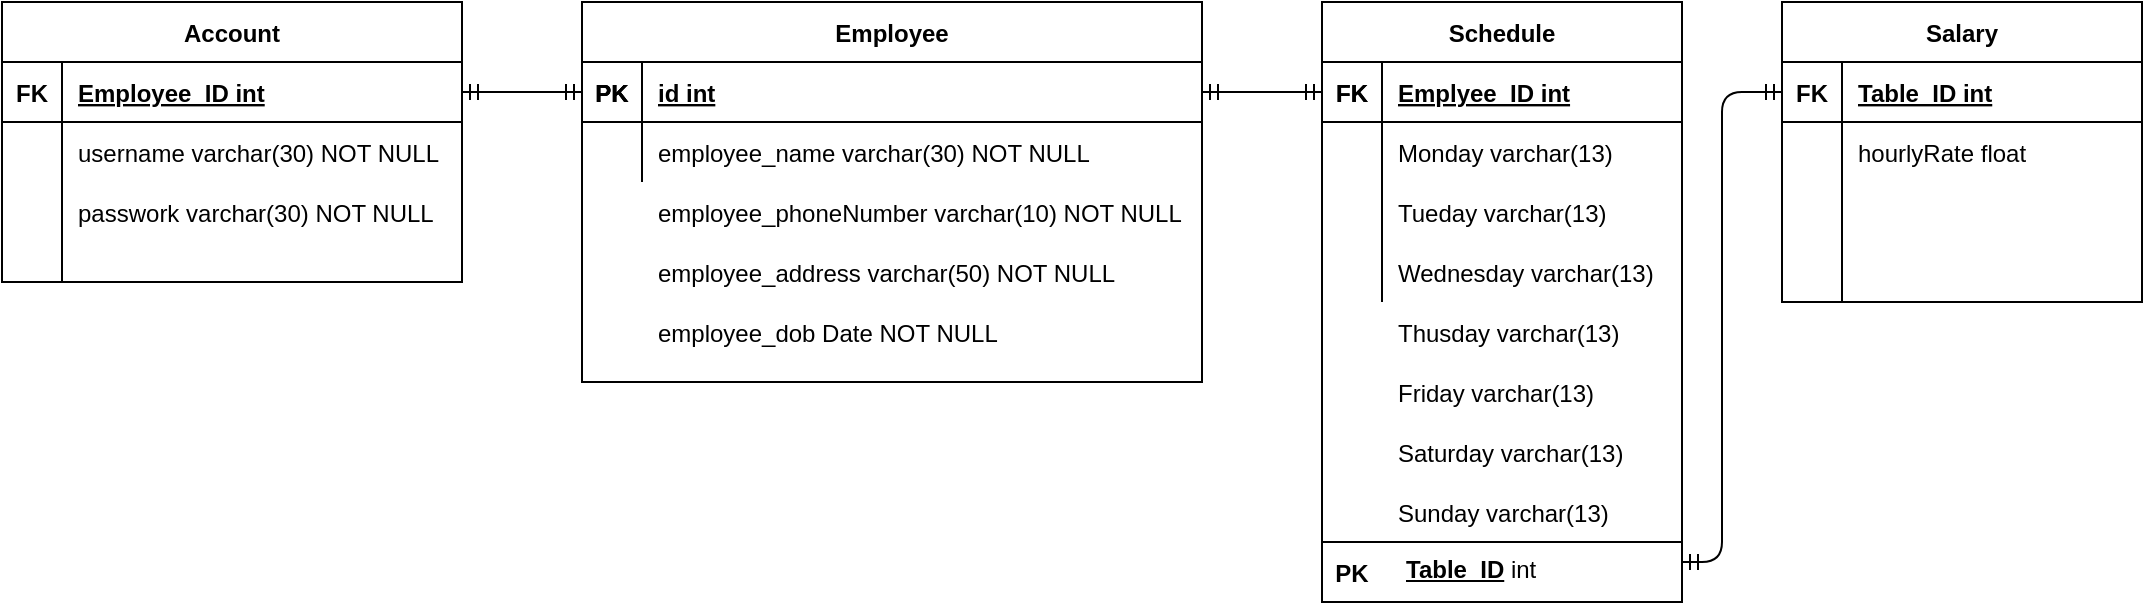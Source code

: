 <mxfile version="13.9.9" type="github">
  <diagram id="R2lEEEUBdFMjLlhIrx00" name="Page-1">
    <mxGraphModel dx="1888" dy="547" grid="1" gridSize="10" guides="1" tooltips="1" connect="1" arrows="1" fold="1" page="1" pageScale="1" pageWidth="850" pageHeight="1100" math="0" shadow="0" extFonts="Permanent Marker^https://fonts.googleapis.com/css?family=Permanent+Marker">
      <root>
        <mxCell id="0" />
        <mxCell id="1" parent="0" />
        <mxCell id="C-vyLk0tnHw3VtMMgP7b-23" value="Employee" style="shape=table;startSize=30;container=1;collapsible=1;childLayout=tableLayout;fixedRows=1;rowLines=0;fontStyle=1;align=center;resizeLast=1;" parent="1" vertex="1">
          <mxGeometry x="-20" y="120" width="310" height="190" as="geometry" />
        </mxCell>
        <mxCell id="C-vyLk0tnHw3VtMMgP7b-24" value="" style="shape=partialRectangle;collapsible=0;dropTarget=0;pointerEvents=0;fillColor=none;points=[[0,0.5],[1,0.5]];portConstraint=eastwest;top=0;left=0;right=0;bottom=1;" parent="C-vyLk0tnHw3VtMMgP7b-23" vertex="1">
          <mxGeometry y="30" width="310" height="30" as="geometry" />
        </mxCell>
        <mxCell id="C-vyLk0tnHw3VtMMgP7b-25" value="PK" style="shape=partialRectangle;overflow=hidden;connectable=0;fillColor=none;top=0;left=0;bottom=0;right=0;fontStyle=1;" parent="C-vyLk0tnHw3VtMMgP7b-24" vertex="1">
          <mxGeometry width="30" height="30" as="geometry" />
        </mxCell>
        <mxCell id="C-vyLk0tnHw3VtMMgP7b-26" value="id int" style="shape=partialRectangle;overflow=hidden;connectable=0;fillColor=none;top=0;left=0;bottom=0;right=0;align=left;spacingLeft=6;fontStyle=5;" parent="C-vyLk0tnHw3VtMMgP7b-24" vertex="1">
          <mxGeometry x="30" width="280" height="30" as="geometry" />
        </mxCell>
        <mxCell id="C-vyLk0tnHw3VtMMgP7b-27" value="" style="shape=partialRectangle;collapsible=0;dropTarget=0;pointerEvents=0;fillColor=none;points=[[0,0.5],[1,0.5]];portConstraint=eastwest;top=0;left=0;right=0;bottom=0;" parent="C-vyLk0tnHw3VtMMgP7b-23" vertex="1">
          <mxGeometry y="60" width="310" height="30" as="geometry" />
        </mxCell>
        <mxCell id="C-vyLk0tnHw3VtMMgP7b-28" value="" style="shape=partialRectangle;overflow=hidden;connectable=0;fillColor=none;top=0;left=0;bottom=0;right=0;" parent="C-vyLk0tnHw3VtMMgP7b-27" vertex="1">
          <mxGeometry width="30" height="30" as="geometry" />
        </mxCell>
        <mxCell id="C-vyLk0tnHw3VtMMgP7b-29" value="employee_name varchar(30) NOT NULL" style="shape=partialRectangle;overflow=hidden;connectable=0;fillColor=none;top=0;left=0;bottom=0;right=0;align=left;spacingLeft=6;" parent="C-vyLk0tnHw3VtMMgP7b-27" vertex="1">
          <mxGeometry x="30" width="280" height="30" as="geometry" />
        </mxCell>
        <mxCell id="t9ZuwWE9Nf1TYpsRSGS5-1" value="employee_phoneNumber varchar(10) NOT NULL" style="shape=partialRectangle;overflow=hidden;connectable=0;fillColor=none;top=0;left=0;bottom=0;right=0;align=left;spacingLeft=6;" parent="1" vertex="1">
          <mxGeometry x="10" y="210" width="280" height="30" as="geometry" />
        </mxCell>
        <mxCell id="t9ZuwWE9Nf1TYpsRSGS5-2" value="employee_address varchar(50) NOT NULL" style="shape=partialRectangle;overflow=hidden;connectable=0;fillColor=none;top=0;left=0;bottom=0;right=0;align=left;spacingLeft=6;" parent="1" vertex="1">
          <mxGeometry x="10" y="240" width="300" height="30" as="geometry" />
        </mxCell>
        <mxCell id="t9ZuwWE9Nf1TYpsRSGS5-3" value="employee_dob Date NOT NULL" style="shape=partialRectangle;overflow=hidden;connectable=0;fillColor=none;top=0;left=0;bottom=0;right=0;align=left;spacingLeft=6;" parent="1" vertex="1">
          <mxGeometry x="10" y="270" width="300" height="30" as="geometry" />
        </mxCell>
        <mxCell id="t9ZuwWE9Nf1TYpsRSGS5-4" value="Account" style="shape=table;startSize=30;container=1;collapsible=1;childLayout=tableLayout;fixedRows=1;rowLines=0;fontStyle=1;align=center;resizeLast=1;" parent="1" vertex="1">
          <mxGeometry x="-310" y="120" width="230" height="140" as="geometry" />
        </mxCell>
        <mxCell id="t9ZuwWE9Nf1TYpsRSGS5-5" value="" style="shape=partialRectangle;collapsible=0;dropTarget=0;pointerEvents=0;fillColor=none;top=0;left=0;bottom=1;right=0;points=[[0,0.5],[1,0.5]];portConstraint=eastwest;" parent="t9ZuwWE9Nf1TYpsRSGS5-4" vertex="1">
          <mxGeometry y="30" width="230" height="30" as="geometry" />
        </mxCell>
        <mxCell id="t9ZuwWE9Nf1TYpsRSGS5-6" value="FK" style="shape=partialRectangle;connectable=0;fillColor=none;top=0;left=0;bottom=0;right=0;fontStyle=1;overflow=hidden;" parent="t9ZuwWE9Nf1TYpsRSGS5-5" vertex="1">
          <mxGeometry width="30" height="30" as="geometry" />
        </mxCell>
        <mxCell id="t9ZuwWE9Nf1TYpsRSGS5-7" value="Employee_ID int" style="shape=partialRectangle;connectable=0;fillColor=none;top=0;left=0;bottom=0;right=0;align=left;spacingLeft=6;fontStyle=5;overflow=hidden;" parent="t9ZuwWE9Nf1TYpsRSGS5-5" vertex="1">
          <mxGeometry x="30" width="200" height="30" as="geometry" />
        </mxCell>
        <mxCell id="t9ZuwWE9Nf1TYpsRSGS5-8" value="" style="shape=partialRectangle;collapsible=0;dropTarget=0;pointerEvents=0;fillColor=none;top=0;left=0;bottom=0;right=0;points=[[0,0.5],[1,0.5]];portConstraint=eastwest;" parent="t9ZuwWE9Nf1TYpsRSGS5-4" vertex="1">
          <mxGeometry y="60" width="230" height="30" as="geometry" />
        </mxCell>
        <mxCell id="t9ZuwWE9Nf1TYpsRSGS5-9" value="" style="shape=partialRectangle;connectable=0;fillColor=none;top=0;left=0;bottom=0;right=0;editable=1;overflow=hidden;" parent="t9ZuwWE9Nf1TYpsRSGS5-8" vertex="1">
          <mxGeometry width="30" height="30" as="geometry" />
        </mxCell>
        <mxCell id="t9ZuwWE9Nf1TYpsRSGS5-10" value="username varchar(30) NOT NULL" style="shape=partialRectangle;connectable=0;fillColor=none;top=0;left=0;bottom=0;right=0;align=left;spacingLeft=6;overflow=hidden;" parent="t9ZuwWE9Nf1TYpsRSGS5-8" vertex="1">
          <mxGeometry x="30" width="200" height="30" as="geometry" />
        </mxCell>
        <mxCell id="t9ZuwWE9Nf1TYpsRSGS5-11" value="" style="shape=partialRectangle;collapsible=0;dropTarget=0;pointerEvents=0;fillColor=none;top=0;left=0;bottom=0;right=0;points=[[0,0.5],[1,0.5]];portConstraint=eastwest;" parent="t9ZuwWE9Nf1TYpsRSGS5-4" vertex="1">
          <mxGeometry y="90" width="230" height="30" as="geometry" />
        </mxCell>
        <mxCell id="t9ZuwWE9Nf1TYpsRSGS5-12" value="" style="shape=partialRectangle;connectable=0;fillColor=none;top=0;left=0;bottom=0;right=0;editable=1;overflow=hidden;" parent="t9ZuwWE9Nf1TYpsRSGS5-11" vertex="1">
          <mxGeometry width="30" height="30" as="geometry" />
        </mxCell>
        <mxCell id="t9ZuwWE9Nf1TYpsRSGS5-13" value="passwork varchar(30) NOT NULL" style="shape=partialRectangle;connectable=0;fillColor=none;top=0;left=0;bottom=0;right=0;align=left;spacingLeft=6;overflow=hidden;" parent="t9ZuwWE9Nf1TYpsRSGS5-11" vertex="1">
          <mxGeometry x="30" width="200" height="30" as="geometry" />
        </mxCell>
        <mxCell id="t9ZuwWE9Nf1TYpsRSGS5-14" value="" style="shape=partialRectangle;collapsible=0;dropTarget=0;pointerEvents=0;fillColor=none;top=0;left=0;bottom=0;right=0;points=[[0,0.5],[1,0.5]];portConstraint=eastwest;" parent="t9ZuwWE9Nf1TYpsRSGS5-4" vertex="1">
          <mxGeometry y="120" width="230" height="20" as="geometry" />
        </mxCell>
        <mxCell id="t9ZuwWE9Nf1TYpsRSGS5-15" value="" style="shape=partialRectangle;connectable=0;fillColor=none;top=0;left=0;bottom=0;right=0;editable=1;overflow=hidden;" parent="t9ZuwWE9Nf1TYpsRSGS5-14" vertex="1">
          <mxGeometry width="30" height="20" as="geometry" />
        </mxCell>
        <mxCell id="t9ZuwWE9Nf1TYpsRSGS5-16" value="" style="shape=partialRectangle;connectable=0;fillColor=none;top=0;left=0;bottom=0;right=0;align=left;spacingLeft=6;overflow=hidden;" parent="t9ZuwWE9Nf1TYpsRSGS5-14" vertex="1">
          <mxGeometry x="30" width="200" height="20" as="geometry" />
        </mxCell>
        <mxCell id="t9ZuwWE9Nf1TYpsRSGS5-17" value="" style="edgeStyle=entityRelationEdgeStyle;fontSize=12;html=1;endArrow=ERmandOne;startArrow=ERmandOne;exitX=1;exitY=0.5;exitDx=0;exitDy=0;entryX=0;entryY=0.5;entryDx=0;entryDy=0;" parent="1" source="t9ZuwWE9Nf1TYpsRSGS5-5" target="C-vyLk0tnHw3VtMMgP7b-24" edge="1">
          <mxGeometry width="100" height="100" relative="1" as="geometry">
            <mxPoint x="-40" y="330" as="sourcePoint" />
            <mxPoint x="60" y="230" as="targetPoint" />
          </mxGeometry>
        </mxCell>
        <mxCell id="t9ZuwWE9Nf1TYpsRSGS5-21" value="Schedule" style="shape=table;startSize=30;container=1;collapsible=1;childLayout=tableLayout;fixedRows=1;rowLines=0;fontStyle=1;align=center;resizeLast=1;" parent="1" vertex="1">
          <mxGeometry x="350" y="120" width="180" height="300" as="geometry" />
        </mxCell>
        <mxCell id="t9ZuwWE9Nf1TYpsRSGS5-22" value="" style="shape=partialRectangle;collapsible=0;dropTarget=0;pointerEvents=0;fillColor=none;top=0;left=0;bottom=1;right=0;points=[[0,0.5],[1,0.5]];portConstraint=eastwest;" parent="t9ZuwWE9Nf1TYpsRSGS5-21" vertex="1">
          <mxGeometry y="30" width="180" height="30" as="geometry" />
        </mxCell>
        <mxCell id="t9ZuwWE9Nf1TYpsRSGS5-23" value="FK" style="shape=partialRectangle;connectable=0;fillColor=none;top=0;left=0;bottom=0;right=0;fontStyle=1;overflow=hidden;" parent="t9ZuwWE9Nf1TYpsRSGS5-22" vertex="1">
          <mxGeometry width="30" height="30" as="geometry" />
        </mxCell>
        <mxCell id="t9ZuwWE9Nf1TYpsRSGS5-24" value="Emplyee_ID int" style="shape=partialRectangle;connectable=0;fillColor=none;top=0;left=0;bottom=0;right=0;align=left;spacingLeft=6;fontStyle=5;overflow=hidden;" parent="t9ZuwWE9Nf1TYpsRSGS5-22" vertex="1">
          <mxGeometry x="30" width="150" height="30" as="geometry" />
        </mxCell>
        <mxCell id="t9ZuwWE9Nf1TYpsRSGS5-25" value="" style="shape=partialRectangle;collapsible=0;dropTarget=0;pointerEvents=0;fillColor=none;top=0;left=0;bottom=0;right=0;points=[[0,0.5],[1,0.5]];portConstraint=eastwest;" parent="t9ZuwWE9Nf1TYpsRSGS5-21" vertex="1">
          <mxGeometry y="60" width="180" height="30" as="geometry" />
        </mxCell>
        <mxCell id="t9ZuwWE9Nf1TYpsRSGS5-26" value="" style="shape=partialRectangle;connectable=0;fillColor=none;top=0;left=0;bottom=0;right=0;editable=1;overflow=hidden;" parent="t9ZuwWE9Nf1TYpsRSGS5-25" vertex="1">
          <mxGeometry width="30" height="30" as="geometry" />
        </mxCell>
        <mxCell id="t9ZuwWE9Nf1TYpsRSGS5-27" value="Monday varchar(13)" style="shape=partialRectangle;connectable=0;fillColor=none;top=0;left=0;bottom=0;right=0;align=left;spacingLeft=6;overflow=hidden;" parent="t9ZuwWE9Nf1TYpsRSGS5-25" vertex="1">
          <mxGeometry x="30" width="150" height="30" as="geometry" />
        </mxCell>
        <mxCell id="t9ZuwWE9Nf1TYpsRSGS5-28" value="" style="shape=partialRectangle;collapsible=0;dropTarget=0;pointerEvents=0;fillColor=none;top=0;left=0;bottom=0;right=0;points=[[0,0.5],[1,0.5]];portConstraint=eastwest;" parent="t9ZuwWE9Nf1TYpsRSGS5-21" vertex="1">
          <mxGeometry y="90" width="180" height="30" as="geometry" />
        </mxCell>
        <mxCell id="t9ZuwWE9Nf1TYpsRSGS5-29" value="" style="shape=partialRectangle;connectable=0;fillColor=none;top=0;left=0;bottom=0;right=0;editable=1;overflow=hidden;" parent="t9ZuwWE9Nf1TYpsRSGS5-28" vertex="1">
          <mxGeometry width="30" height="30" as="geometry" />
        </mxCell>
        <mxCell id="t9ZuwWE9Nf1TYpsRSGS5-30" value="Tueday varchar(13)" style="shape=partialRectangle;connectable=0;fillColor=none;top=0;left=0;bottom=0;right=0;align=left;spacingLeft=6;overflow=hidden;" parent="t9ZuwWE9Nf1TYpsRSGS5-28" vertex="1">
          <mxGeometry x="30" width="150" height="30" as="geometry" />
        </mxCell>
        <mxCell id="t9ZuwWE9Nf1TYpsRSGS5-31" value="" style="shape=partialRectangle;collapsible=0;dropTarget=0;pointerEvents=0;fillColor=none;top=0;left=0;bottom=0;right=0;points=[[0,0.5],[1,0.5]];portConstraint=eastwest;" parent="t9ZuwWE9Nf1TYpsRSGS5-21" vertex="1">
          <mxGeometry y="120" width="180" height="30" as="geometry" />
        </mxCell>
        <mxCell id="t9ZuwWE9Nf1TYpsRSGS5-32" value="" style="shape=partialRectangle;connectable=0;fillColor=none;top=0;left=0;bottom=0;right=0;editable=1;overflow=hidden;" parent="t9ZuwWE9Nf1TYpsRSGS5-31" vertex="1">
          <mxGeometry width="30" height="30" as="geometry" />
        </mxCell>
        <mxCell id="t9ZuwWE9Nf1TYpsRSGS5-33" value="Wednesday varchar(13)" style="shape=partialRectangle;connectable=0;fillColor=none;top=0;left=0;bottom=0;right=0;align=left;spacingLeft=6;overflow=hidden;" parent="t9ZuwWE9Nf1TYpsRSGS5-31" vertex="1">
          <mxGeometry x="30" width="150" height="30" as="geometry" />
        </mxCell>
        <mxCell id="t9ZuwWE9Nf1TYpsRSGS5-34" value="Thusday varchar(13)" style="shape=partialRectangle;connectable=0;fillColor=none;top=0;left=0;bottom=0;right=0;align=left;spacingLeft=6;overflow=hidden;" parent="1" vertex="1">
          <mxGeometry x="380" y="270" width="150" height="30" as="geometry" />
        </mxCell>
        <mxCell id="t9ZuwWE9Nf1TYpsRSGS5-35" value="Friday varchar(13)" style="shape=partialRectangle;connectable=0;fillColor=none;top=0;left=0;bottom=0;right=0;align=left;spacingLeft=6;overflow=hidden;" parent="1" vertex="1">
          <mxGeometry x="380" y="300" width="150" height="30" as="geometry" />
        </mxCell>
        <mxCell id="t9ZuwWE9Nf1TYpsRSGS5-36" value="Saturday varchar(13)" style="shape=partialRectangle;connectable=0;fillColor=none;top=0;left=0;bottom=0;right=0;align=left;spacingLeft=6;overflow=hidden;" parent="1" vertex="1">
          <mxGeometry x="380" y="330" width="150" height="30" as="geometry" />
        </mxCell>
        <mxCell id="t9ZuwWE9Nf1TYpsRSGS5-37" value="Sunday varchar(13)" style="shape=partialRectangle;connectable=0;fillColor=none;top=0;left=0;bottom=0;right=0;align=left;spacingLeft=6;overflow=hidden;" parent="1" vertex="1">
          <mxGeometry x="380" y="360" width="150" height="30" as="geometry" />
        </mxCell>
        <mxCell id="t9ZuwWE9Nf1TYpsRSGS5-38" value="" style="fontSize=12;html=1;endArrow=ERmandOne;startArrow=ERmandOne;entryX=0;entryY=0.5;entryDx=0;entryDy=0;exitX=1;exitY=0.5;exitDx=0;exitDy=0;" parent="1" source="C-vyLk0tnHw3VtMMgP7b-24" target="t9ZuwWE9Nf1TYpsRSGS5-22" edge="1">
          <mxGeometry width="100" height="100" relative="1" as="geometry">
            <mxPoint x="300" y="165" as="sourcePoint" />
            <mxPoint x="260" y="220" as="targetPoint" />
          </mxGeometry>
        </mxCell>
        <mxCell id="t9ZuwWE9Nf1TYpsRSGS5-40" value="FK" style="shape=partialRectangle;connectable=0;fillColor=none;top=0;left=0;bottom=0;right=0;fontStyle=1;overflow=hidden;" parent="1" vertex="1">
          <mxGeometry x="350" y="150" width="30" height="30" as="geometry" />
        </mxCell>
        <mxCell id="t9ZuwWE9Nf1TYpsRSGS5-43" value="PK" style="shape=partialRectangle;overflow=hidden;connectable=0;fillColor=none;top=0;left=0;bottom=0;right=0;fontStyle=1;" parent="1" vertex="1">
          <mxGeometry x="-20" y="150" width="30" height="30" as="geometry" />
        </mxCell>
        <mxCell id="t9ZuwWE9Nf1TYpsRSGS5-57" value="&lt;b&gt;&lt;u&gt;Table_ID&lt;/u&gt;&lt;/b&gt; int" style="text;whiteSpace=wrap;html=1;" parent="1" vertex="1">
          <mxGeometry x="390" y="390" width="90" height="30" as="geometry" />
        </mxCell>
        <mxCell id="t9ZuwWE9Nf1TYpsRSGS5-58" value="PK" style="shape=partialRectangle;overflow=hidden;connectable=0;fillColor=none;top=0;left=0;bottom=0;right=0;fontStyle=1;" parent="1" vertex="1">
          <mxGeometry x="-20" y="150" width="30" height="30" as="geometry" />
        </mxCell>
        <mxCell id="t9ZuwWE9Nf1TYpsRSGS5-59" value="PK" style="shape=partialRectangle;overflow=hidden;connectable=0;fillColor=none;top=0;left=0;bottom=0;right=0;fontStyle=1;" parent="1" vertex="1">
          <mxGeometry x="350" y="390" width="30" height="30" as="geometry" />
        </mxCell>
        <mxCell id="t9ZuwWE9Nf1TYpsRSGS5-60" value="" style="endArrow=none;html=1;rounded=0;" parent="1" edge="1">
          <mxGeometry relative="1" as="geometry">
            <mxPoint x="350" y="390" as="sourcePoint" />
            <mxPoint x="530" y="390" as="targetPoint" />
          </mxGeometry>
        </mxCell>
        <mxCell id="t9ZuwWE9Nf1TYpsRSGS5-61" value="Salary" style="shape=table;startSize=30;container=1;collapsible=1;childLayout=tableLayout;fixedRows=1;rowLines=0;fontStyle=1;align=center;resizeLast=1;" parent="1" vertex="1">
          <mxGeometry x="580" y="120" width="180" height="150" as="geometry" />
        </mxCell>
        <mxCell id="t9ZuwWE9Nf1TYpsRSGS5-62" value="" style="shape=partialRectangle;collapsible=0;dropTarget=0;pointerEvents=0;fillColor=none;top=0;left=0;bottom=1;right=0;points=[[0,0.5],[1,0.5]];portConstraint=eastwest;" parent="t9ZuwWE9Nf1TYpsRSGS5-61" vertex="1">
          <mxGeometry y="30" width="180" height="30" as="geometry" />
        </mxCell>
        <mxCell id="t9ZuwWE9Nf1TYpsRSGS5-63" value="FK" style="shape=partialRectangle;connectable=0;fillColor=none;top=0;left=0;bottom=0;right=0;fontStyle=1;overflow=hidden;" parent="t9ZuwWE9Nf1TYpsRSGS5-62" vertex="1">
          <mxGeometry width="30" height="30" as="geometry" />
        </mxCell>
        <mxCell id="t9ZuwWE9Nf1TYpsRSGS5-64" value="Table_ID int" style="shape=partialRectangle;connectable=0;fillColor=none;top=0;left=0;bottom=0;right=0;align=left;spacingLeft=6;fontStyle=5;overflow=hidden;" parent="t9ZuwWE9Nf1TYpsRSGS5-62" vertex="1">
          <mxGeometry x="30" width="150" height="30" as="geometry" />
        </mxCell>
        <mxCell id="t9ZuwWE9Nf1TYpsRSGS5-65" value="" style="shape=partialRectangle;collapsible=0;dropTarget=0;pointerEvents=0;fillColor=none;top=0;left=0;bottom=0;right=0;points=[[0,0.5],[1,0.5]];portConstraint=eastwest;" parent="t9ZuwWE9Nf1TYpsRSGS5-61" vertex="1">
          <mxGeometry y="60" width="180" height="30" as="geometry" />
        </mxCell>
        <mxCell id="t9ZuwWE9Nf1TYpsRSGS5-66" value="" style="shape=partialRectangle;connectable=0;fillColor=none;top=0;left=0;bottom=0;right=0;editable=1;overflow=hidden;" parent="t9ZuwWE9Nf1TYpsRSGS5-65" vertex="1">
          <mxGeometry width="30" height="30" as="geometry" />
        </mxCell>
        <mxCell id="t9ZuwWE9Nf1TYpsRSGS5-67" value="hourlyRate float" style="shape=partialRectangle;connectable=0;fillColor=none;top=0;left=0;bottom=0;right=0;align=left;spacingLeft=6;overflow=hidden;" parent="t9ZuwWE9Nf1TYpsRSGS5-65" vertex="1">
          <mxGeometry x="30" width="150" height="30" as="geometry" />
        </mxCell>
        <mxCell id="t9ZuwWE9Nf1TYpsRSGS5-68" value="" style="shape=partialRectangle;collapsible=0;dropTarget=0;pointerEvents=0;fillColor=none;top=0;left=0;bottom=0;right=0;points=[[0,0.5],[1,0.5]];portConstraint=eastwest;" parent="t9ZuwWE9Nf1TYpsRSGS5-61" vertex="1">
          <mxGeometry y="90" width="180" height="30" as="geometry" />
        </mxCell>
        <mxCell id="t9ZuwWE9Nf1TYpsRSGS5-69" value="" style="shape=partialRectangle;connectable=0;fillColor=none;top=0;left=0;bottom=0;right=0;editable=1;overflow=hidden;" parent="t9ZuwWE9Nf1TYpsRSGS5-68" vertex="1">
          <mxGeometry width="30" height="30" as="geometry" />
        </mxCell>
        <mxCell id="t9ZuwWE9Nf1TYpsRSGS5-70" value="" style="shape=partialRectangle;connectable=0;fillColor=none;top=0;left=0;bottom=0;right=0;align=left;spacingLeft=6;overflow=hidden;" parent="t9ZuwWE9Nf1TYpsRSGS5-68" vertex="1">
          <mxGeometry x="30" width="150" height="30" as="geometry" />
        </mxCell>
        <mxCell id="t9ZuwWE9Nf1TYpsRSGS5-71" value="" style="shape=partialRectangle;collapsible=0;dropTarget=0;pointerEvents=0;fillColor=none;top=0;left=0;bottom=0;right=0;points=[[0,0.5],[1,0.5]];portConstraint=eastwest;" parent="t9ZuwWE9Nf1TYpsRSGS5-61" vertex="1">
          <mxGeometry y="120" width="180" height="30" as="geometry" />
        </mxCell>
        <mxCell id="t9ZuwWE9Nf1TYpsRSGS5-72" value="" style="shape=partialRectangle;connectable=0;fillColor=none;top=0;left=0;bottom=0;right=0;editable=1;overflow=hidden;" parent="t9ZuwWE9Nf1TYpsRSGS5-71" vertex="1">
          <mxGeometry width="30" height="30" as="geometry" />
        </mxCell>
        <mxCell id="t9ZuwWE9Nf1TYpsRSGS5-73" value="" style="shape=partialRectangle;connectable=0;fillColor=none;top=0;left=0;bottom=0;right=0;align=left;spacingLeft=6;overflow=hidden;" parent="t9ZuwWE9Nf1TYpsRSGS5-71" vertex="1">
          <mxGeometry x="30" width="150" height="30" as="geometry" />
        </mxCell>
        <mxCell id="t9ZuwWE9Nf1TYpsRSGS5-74" value="" style="fontSize=12;html=1;endArrow=ERmandOne;startArrow=ERmandOne;entryX=0;entryY=0.5;entryDx=0;entryDy=0;edgeStyle=orthogonalEdgeStyle;" parent="1" target="t9ZuwWE9Nf1TYpsRSGS5-62" edge="1">
          <mxGeometry width="100" height="100" relative="1" as="geometry">
            <mxPoint x="530" y="400" as="sourcePoint" />
            <mxPoint x="750" y="170" as="targetPoint" />
            <Array as="points">
              <mxPoint x="550" y="400" />
              <mxPoint x="550" y="165" />
            </Array>
          </mxGeometry>
        </mxCell>
      </root>
    </mxGraphModel>
  </diagram>
</mxfile>
